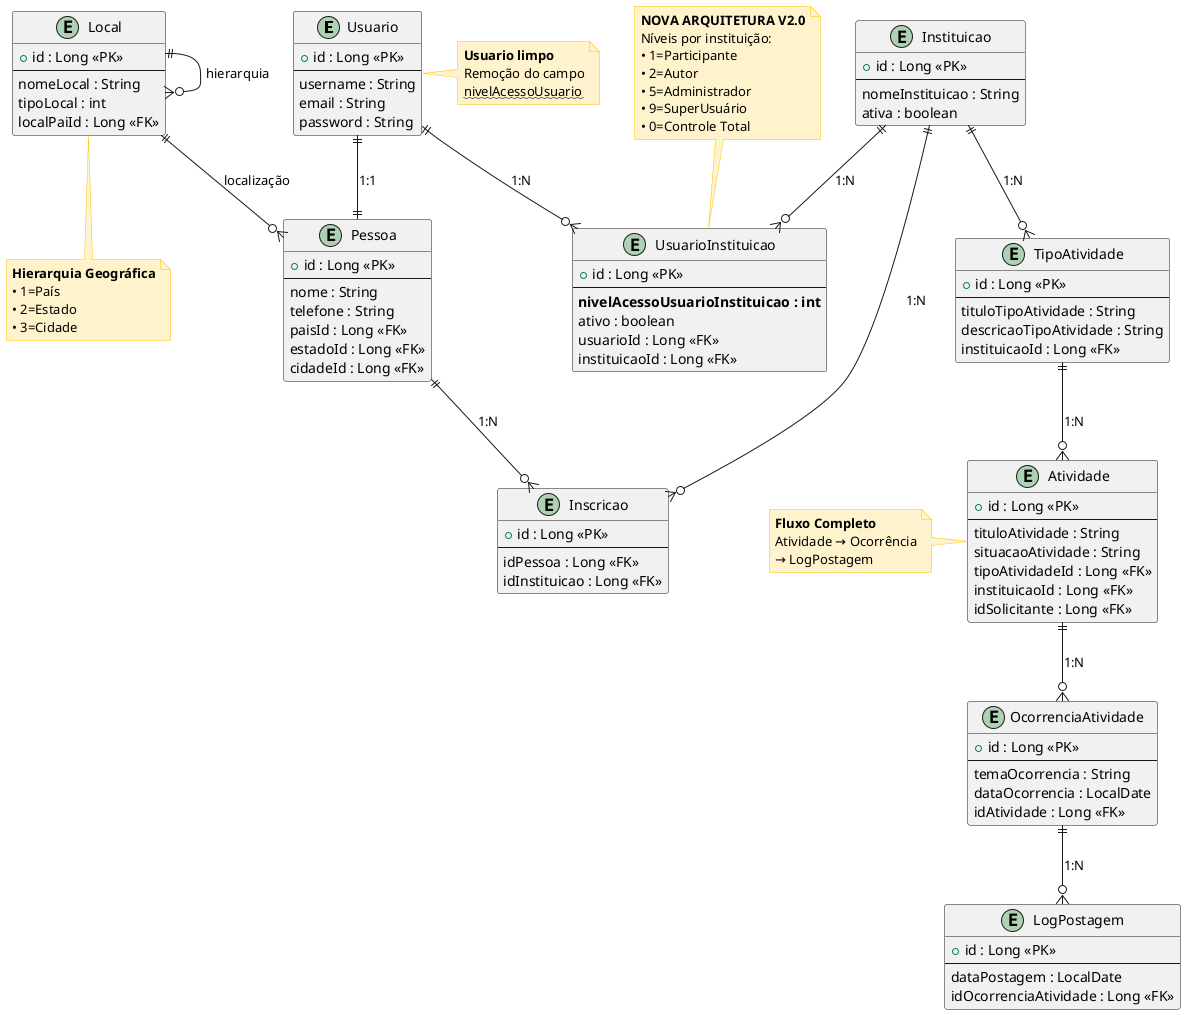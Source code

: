 @startuml agenda_mais_erd_v2_simples
!define ACCENT #6366f1
!define LIGHT #e0e7ff  

skinparam entity {
  BackgroundColor LIGHT
  BorderColor ACCENT
  FontColor black
}

skinparam note {
  BackgroundColor #fff3cd
  BorderColor #ffc107
}

' === ENTIDADES PRINCIPAIS ===

entity "Usuario" as u {
  + id : Long <<PK>>
  --
  username : String
  email : String
  password : String
}

entity "Pessoa" as p {
  + id : Long <<PK>>
  --
  nome : String
  telefone : String
  paisId : Long <<FK>>
  estadoId : Long <<FK>>
  cidadeId : Long <<FK>>
}

entity "UsuarioInstituicao" as ui {
  + id : Long <<PK>>
  --
  **nivelAcessoUsuarioInstituicao : int**
  ativo : boolean
  usuarioId : Long <<FK>>
  instituicaoId : Long <<FK>>
}

entity "Instituicao" as i {
  + id : Long <<PK>>
  --
  nomeInstituicao : String
  ativa : boolean
}

entity "Local" as l {
  + id : Long <<PK>>
  --
  nomeLocal : String
  tipoLocal : int
  localPaiId : Long <<FK>>
}

entity "TipoAtividade" as ta {
  + id : Long <<PK>>
  --
  tituloTipoAtividade : String
  descricaoTipoAtividade : String
  instituicaoId : Long <<FK>>
}

entity "Atividade" as a {
  + id : Long <<PK>>
  --
  tituloAtividade : String
  situacaoAtividade : String
  tipoAtividadeId : Long <<FK>>
  instituicaoId : Long <<FK>>
  idSolicitante : Long <<FK>>
}

entity "OcorrenciaAtividade" as oa {
  + id : Long <<PK>>
  --
  temaOcorrencia : String
  dataOcorrencia : LocalDate
  idAtividade : Long <<FK>>
}

entity "LogPostagem" as lp {
  + id : Long <<PK>>
  --
  dataPostagem : LocalDate
  idOcorrenciaAtividade : Long <<FK>>
}

entity "Inscricao" as ins {
  + id : Long <<PK>>
  --
  idPessoa : Long <<FK>>
  idInstituicao : Long <<FK>>
}

' === RELACIONAMENTOS ===

u ||--|| p : "1:1"
u ||--o{ ui : "1:N"
i ||--o{ ui : "1:N"
l ||--o{ l : "hierarquia"
l ||--o{ p : "localização"
i ||--o{ ta : "1:N"
ta ||--o{ a : "1:N"
a ||--o{ oa : "1:N"
oa ||--o{ lp : "1:N"
p ||--o{ ins : "1:N"
i ||--o{ ins : "1:N"

' === NOTAS ===

note top of ui : **NOVA ARQUITETURA V2.0**\nNíveis por instituição:\n• 1=Participante\n• 2=Autor\n• 5=Administrador\n• 9=SuperUsuário\n• 0=Controle Total

note bottom of l : **Hierarquia Geográfica**\n• 1=País\n• 2=Estado\n• 3=Cidade

note right of u : **Usuario limpo**\nRemoção do campo\n~~nivelAcessoUsuario~~

note left of a : **Fluxo Completo**\nAtividade → Ocorrência\n→ LogPostagem

@enduml
